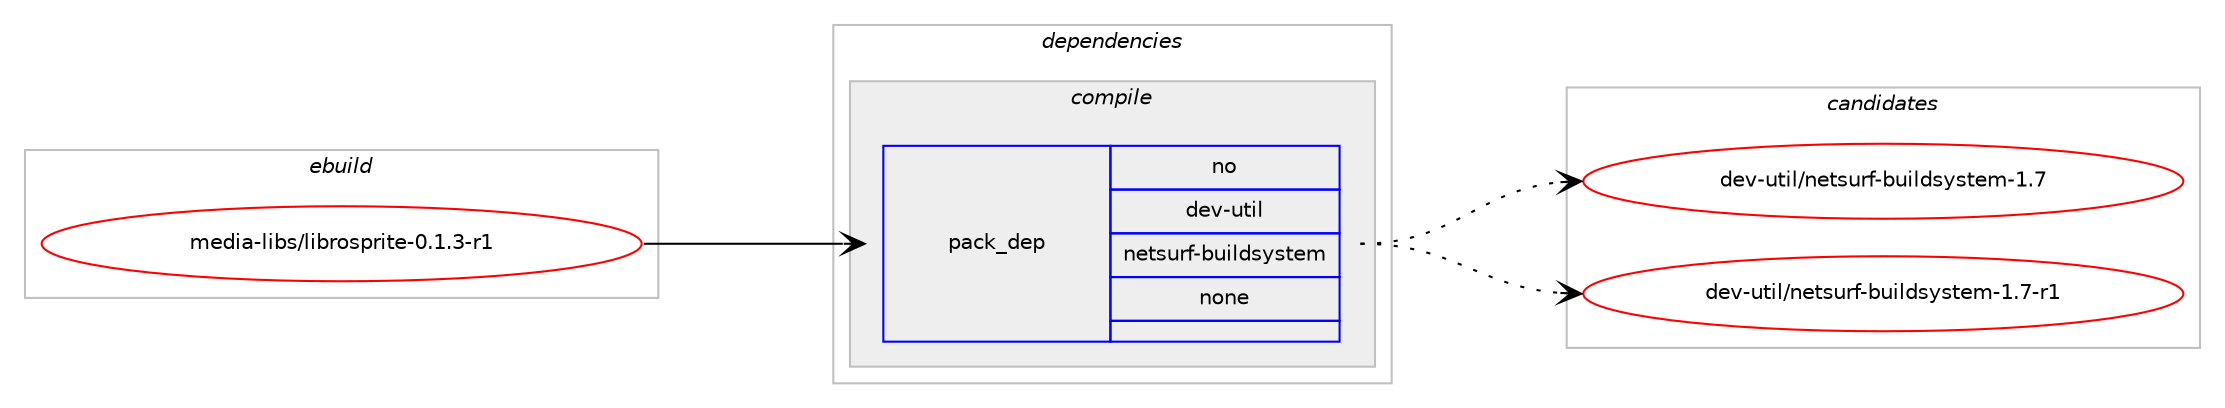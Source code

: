 digraph prolog {

# *************
# Graph options
# *************

newrank=true;
concentrate=true;
compound=true;
graph [rankdir=LR,fontname=Helvetica,fontsize=10,ranksep=1.5];#, ranksep=2.5, nodesep=0.2];
edge  [arrowhead=vee];
node  [fontname=Helvetica,fontsize=10];

# **********
# The ebuild
# **********

subgraph cluster_leftcol {
color=gray;
rank=same;
label=<<i>ebuild</i>>;
id [label="media-libs/librosprite-0.1.3-r1", color=red, width=4, href="../media-libs/librosprite-0.1.3-r1.svg"];
}

# ****************
# The dependencies
# ****************

subgraph cluster_midcol {
color=gray;
label=<<i>dependencies</i>>;
subgraph cluster_compile {
fillcolor="#eeeeee";
style=filled;
label=<<i>compile</i>>;
subgraph pack1153273 {
dependency1613722 [label=<<TABLE BORDER="0" CELLBORDER="1" CELLSPACING="0" CELLPADDING="4" WIDTH="220"><TR><TD ROWSPAN="6" CELLPADDING="30">pack_dep</TD></TR><TR><TD WIDTH="110">no</TD></TR><TR><TD>dev-util</TD></TR><TR><TD>netsurf-buildsystem</TD></TR><TR><TD>none</TD></TR><TR><TD></TD></TR></TABLE>>, shape=none, color=blue];
}
id:e -> dependency1613722:w [weight=20,style="solid",arrowhead="vee"];
}
subgraph cluster_compileandrun {
fillcolor="#eeeeee";
style=filled;
label=<<i>compile and run</i>>;
}
subgraph cluster_run {
fillcolor="#eeeeee";
style=filled;
label=<<i>run</i>>;
}
}

# **************
# The candidates
# **************

subgraph cluster_choices {
rank=same;
color=gray;
label=<<i>candidates</i>>;

subgraph choice1153273 {
color=black;
nodesep=1;
choice1001011184511711610510847110101116115117114102459811710510810011512111511610110945494655 [label="dev-util/netsurf-buildsystem-1.7", color=red, width=4,href="../dev-util/netsurf-buildsystem-1.7.svg"];
choice10010111845117116105108471101011161151171141024598117105108100115121115116101109454946554511449 [label="dev-util/netsurf-buildsystem-1.7-r1", color=red, width=4,href="../dev-util/netsurf-buildsystem-1.7-r1.svg"];
dependency1613722:e -> choice1001011184511711610510847110101116115117114102459811710510810011512111511610110945494655:w [style=dotted,weight="100"];
dependency1613722:e -> choice10010111845117116105108471101011161151171141024598117105108100115121115116101109454946554511449:w [style=dotted,weight="100"];
}
}

}
